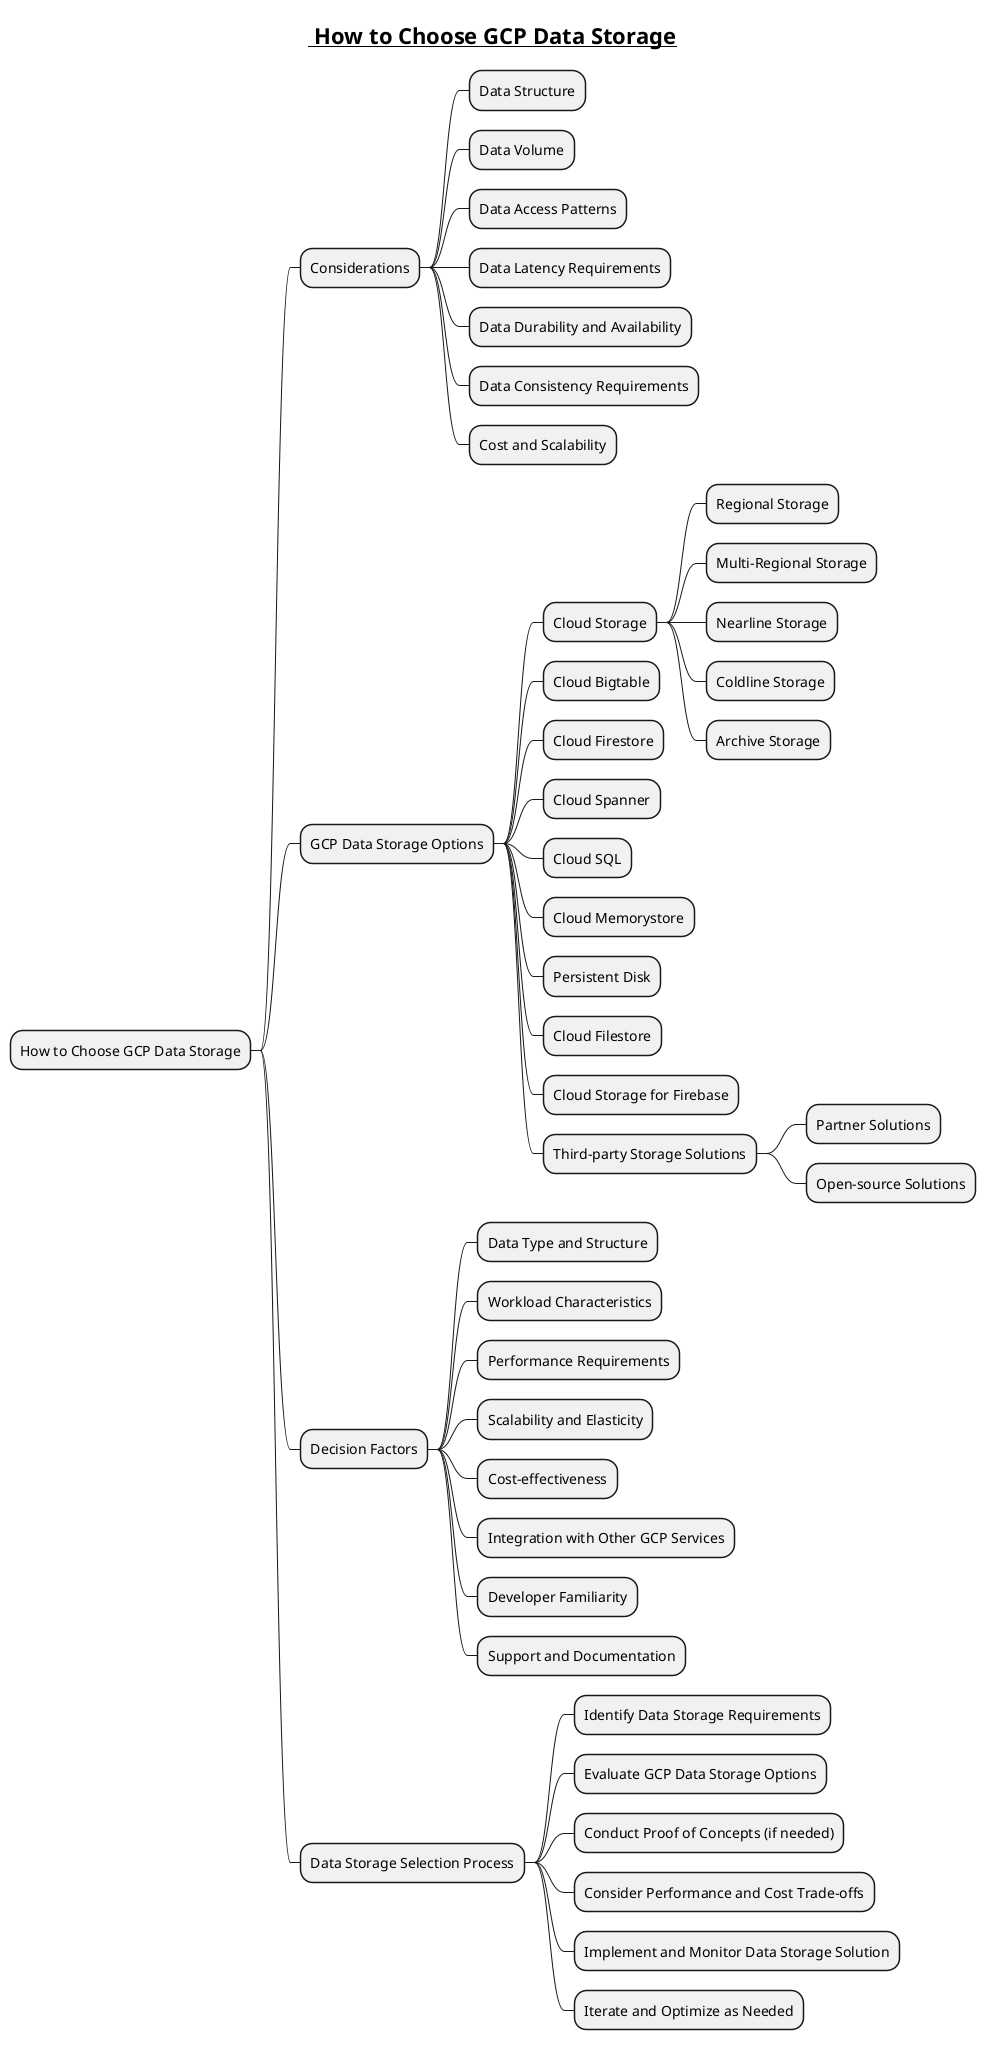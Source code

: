 @startmindmap
title =__ How to Choose GCP Data Storage__
* How to Choose GCP Data Storage
** Considerations
*** Data Structure
*** Data Volume
*** Data Access Patterns
*** Data Latency Requirements
*** Data Durability and Availability
*** Data Consistency Requirements
*** Cost and Scalability
** GCP Data Storage Options
*** Cloud Storage
**** Regional Storage
**** Multi-Regional Storage
**** Nearline Storage
**** Coldline Storage
**** Archive Storage
*** Cloud Bigtable
*** Cloud Firestore
*** Cloud Spanner
*** Cloud SQL
*** Cloud Memorystore
*** Persistent Disk
*** Cloud Filestore
*** Cloud Storage for Firebase
*** Third-party Storage Solutions
**** Partner Solutions
**** Open-source Solutions
** Decision Factors
*** Data Type and Structure
*** Workload Characteristics
*** Performance Requirements
*** Scalability and Elasticity
*** Cost-effectiveness
*** Integration with Other GCP Services
*** Developer Familiarity
*** Support and Documentation
** Data Storage Selection Process
*** Identify Data Storage Requirements
*** Evaluate GCP Data Storage Options
*** Conduct Proof of Concepts (if needed)
*** Consider Performance and Cost Trade-offs
*** Implement and Monitor Data Storage Solution
*** Iterate and Optimize as Needed
@endmindmap
